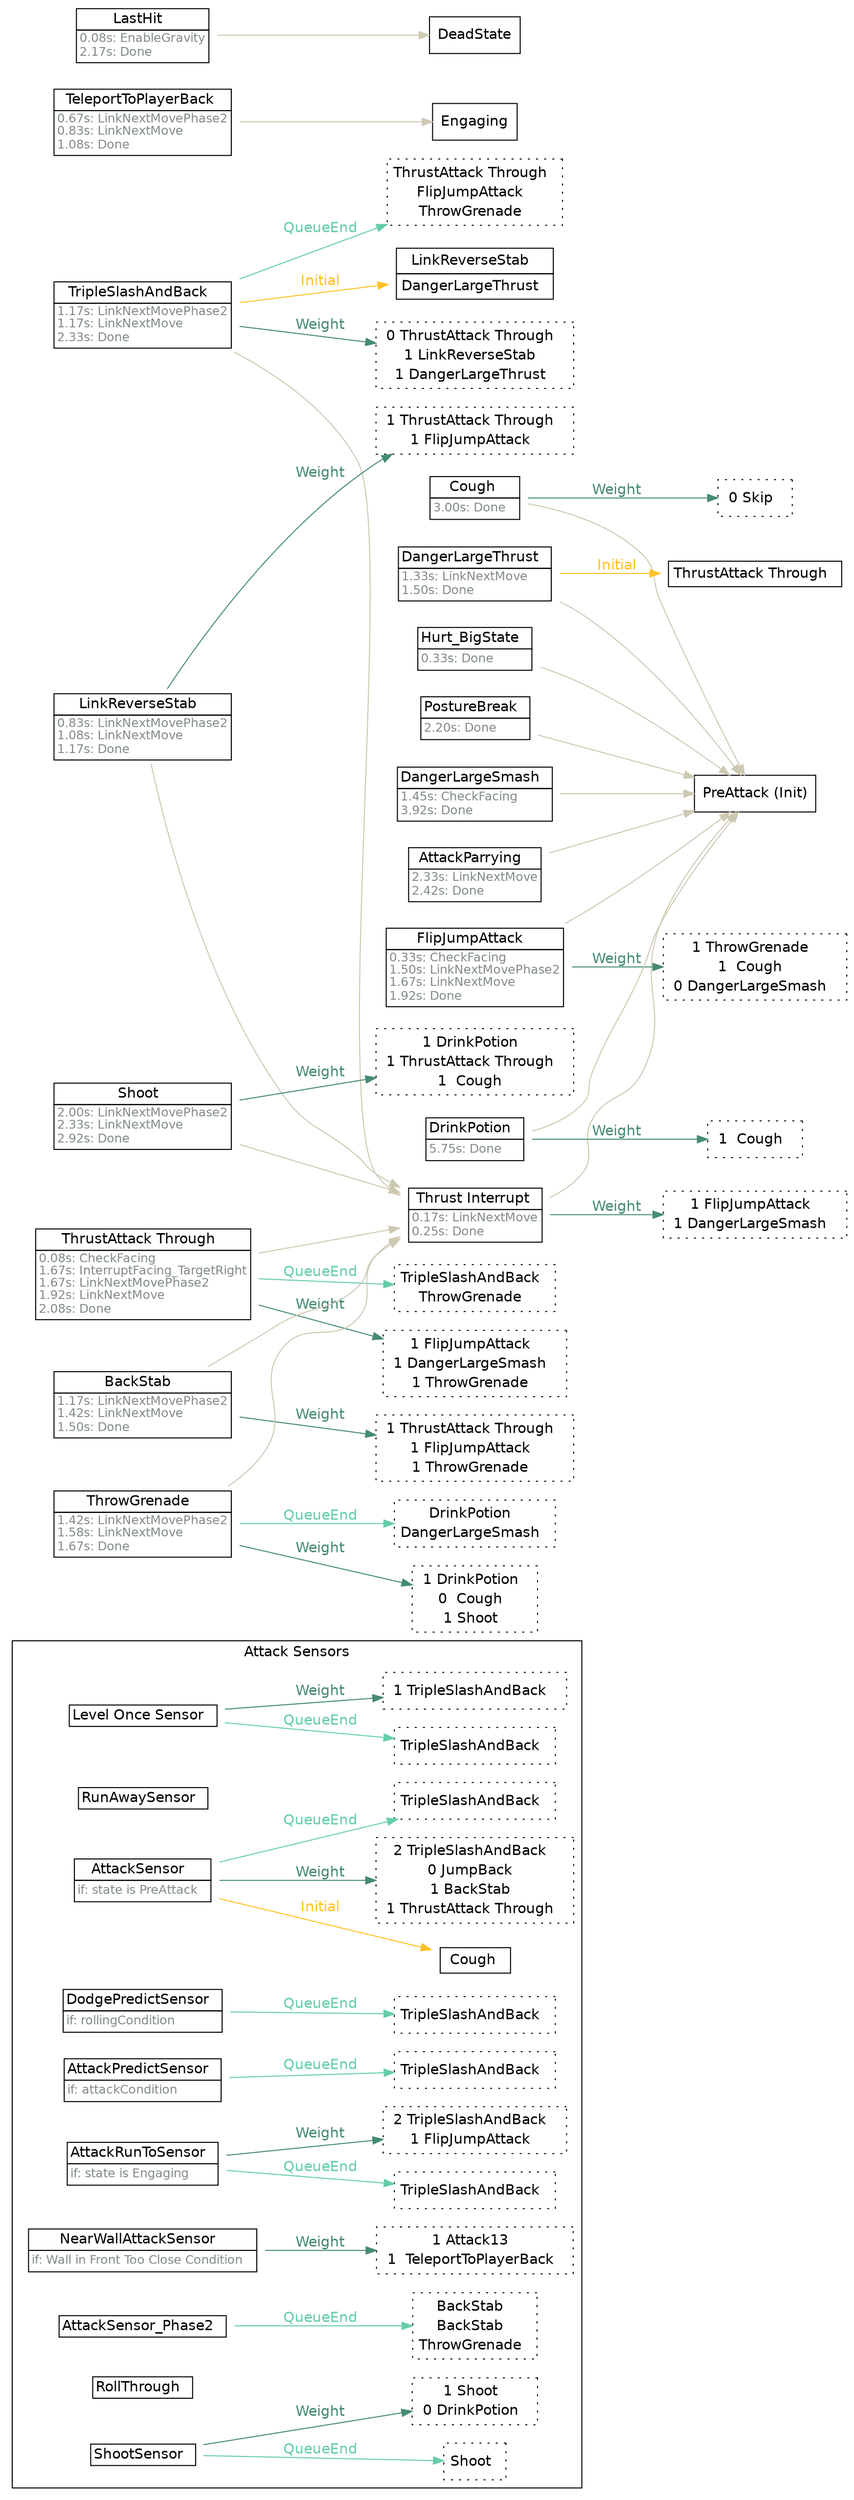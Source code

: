 strict digraph "Foo" {
	"rankdir"="LR";
	node ["shape"="box","fontname"="Helvetica"];
	edge ["fontname"="Helvetica"];
	subgraph "cluster_attacksensors" {
		"rank"="sink";
		"label"="Attack Sensors";
		"fontname"="Helvetica";
		"Level Once Sensor" ["shape"="plaintext","label"=<<TABLE border="0" cellspacing="0" cellborder="1" cellpadding="2"><TR><TD>Level Once Sensor  </TD></TR></TABLE>>]
		"Level Once Sensor_linked" ["shape"="box","style"="dotted","label"=<<TABLE border="0" cellspacing="0" cellborder="0" cellpadding="2"><TR><TD>TripleSlashAndBack  </TD></TR></TABLE>>,"margin"="0.05"]
		"Level Once Sensor" -> "Level Once Sensor_linked"  ["label"="QueueEnd","color"="aquamarine3","fontcolor"="aquamarine3"]
		"Level Once Sensor_weight" ["shape"="box","style"="dotted","label"=<<TABLE border="0" cellspacing="0" cellborder="0" cellpadding="2"><TR><TD>1 TripleSlashAndBack  </TD></TR></TABLE>>]
		"Level Once Sensor" -> "Level Once Sensor_weight"  ["label"="Weight","color"="aquamarine4","fontcolor"="aquamarine4"]
		"RunAwaySensor" ["shape"="plaintext","label"=<<TABLE border="0" cellspacing="0" cellborder="1" cellpadding="2"><TR><TD>RunAwaySensor  </TD></TR></TABLE>>]
		"AttackSensor" ["shape"="plaintext","label"=<<TABLE border="0" cellspacing="0" cellborder="1" cellpadding="2"><TR><TD>AttackSensor  </TD></TR><TR><TD align="left" balign="left"><FONT point-size="12" color="azure4">if: state is PreAttack</FONT>  </TD></TR></TABLE>>]
		"AttackSensor_linked" ["shape"="box","style"="dotted","label"=<<TABLE border="0" cellspacing="0" cellborder="0" cellpadding="2"><TR><TD>TripleSlashAndBack  </TD></TR></TABLE>>,"margin"="0.05"]
		"AttackSensor" -> "AttackSensor_linked"  ["label"="QueueEnd","color"="aquamarine3","fontcolor"="aquamarine3"]
		"AttackSensor_mustuse" ["shape"="plaintext","label"=<<TABLE border="0" cellspacing="0" cellborder="1" cellpadding="4"><TR><TD> Cough  </TD></TR></TABLE>>]
		"AttackSensor" -> "AttackSensor_mustuse"  ["label"="Initial","color"="goldenrod1","fontcolor"="goldenrod1"]
		"AttackSensor_weight" ["shape"="box","style"="dotted","label"=<<TABLE border="0" cellspacing="0" cellborder="0" cellpadding="2"><TR><TD>2 TripleSlashAndBack  </TD></TR><TR><TD>0 JumpBack  </TD></TR><TR><TD>1 BackStab  </TD></TR><TR><TD>1 ThrustAttack Through  </TD></TR></TABLE>>]
		"AttackSensor" -> "AttackSensor_weight"  ["label"="Weight","color"="aquamarine4","fontcolor"="aquamarine4"]
		"DodgePredictSensor" ["shape"="plaintext","label"=<<TABLE border="0" cellspacing="0" cellborder="1" cellpadding="2"><TR><TD>DodgePredictSensor  </TD></TR><TR><TD align="left" balign="left"><FONT point-size="12" color="azure4">if: rollingCondition</FONT>  </TD></TR></TABLE>>]
		"DodgePredictSensor_linked" ["shape"="box","style"="dotted","label"=<<TABLE border="0" cellspacing="0" cellborder="0" cellpadding="2"><TR><TD>TripleSlashAndBack  </TD></TR></TABLE>>,"margin"="0.05"]
		"DodgePredictSensor" -> "DodgePredictSensor_linked"  ["label"="QueueEnd","color"="aquamarine3","fontcolor"="aquamarine3"]
		"AttackPredictSensor" ["shape"="plaintext","label"=<<TABLE border="0" cellspacing="0" cellborder="1" cellpadding="2"><TR><TD>AttackPredictSensor  </TD></TR><TR><TD align="left" balign="left"><FONT point-size="12" color="azure4">if: attackCondition</FONT>  </TD></TR></TABLE>>]
		"AttackPredictSensor_linked" ["shape"="box","style"="dotted","label"=<<TABLE border="0" cellspacing="0" cellborder="0" cellpadding="2"><TR><TD>TripleSlashAndBack  </TD></TR></TABLE>>,"margin"="0.05"]
		"AttackPredictSensor" -> "AttackPredictSensor_linked"  ["label"="QueueEnd","color"="aquamarine3","fontcolor"="aquamarine3"]
		"AttackRunToSensor" ["shape"="plaintext","label"=<<TABLE border="0" cellspacing="0" cellborder="1" cellpadding="2"><TR><TD>AttackRunToSensor  </TD></TR><TR><TD align="left" balign="left"><FONT point-size="12" color="azure4">if: state is Engaging</FONT>  </TD></TR></TABLE>>]
		"AttackRunToSensor_linked" ["shape"="box","style"="dotted","label"=<<TABLE border="0" cellspacing="0" cellborder="0" cellpadding="2"><TR><TD>TripleSlashAndBack  </TD></TR></TABLE>>,"margin"="0.05"]
		"AttackRunToSensor" -> "AttackRunToSensor_linked"  ["label"="QueueEnd","color"="aquamarine3","fontcolor"="aquamarine3"]
		"AttackRunToSensor_weight" ["shape"="box","style"="dotted","label"=<<TABLE border="0" cellspacing="0" cellborder="0" cellpadding="2"><TR><TD>2 TripleSlashAndBack  </TD></TR><TR><TD>1 FlipJumpAttack  </TD></TR></TABLE>>]
		"AttackRunToSensor" -> "AttackRunToSensor_weight"  ["label"="Weight","color"="aquamarine4","fontcolor"="aquamarine4"]
		"NearWallAttackSensor" ["shape"="plaintext","label"=<<TABLE border="0" cellspacing="0" cellborder="1" cellpadding="2"><TR><TD>NearWallAttackSensor  </TD></TR><TR><TD align="left" balign="left"><FONT point-size="12" color="azure4">if: Wall in Front Too Close Condition</FONT>  </TD></TR></TABLE>>]
		"NearWallAttackSensor_weight" ["shape"="box","style"="dotted","label"=<<TABLE border="0" cellspacing="0" cellborder="0" cellpadding="2"><TR><TD>1 Attack13  </TD></TR><TR><TD>1  TeleportToPlayerBack  </TD></TR></TABLE>>]
		"NearWallAttackSensor" -> "NearWallAttackSensor_weight"  ["label"="Weight","color"="aquamarine4","fontcolor"="aquamarine4"]
		"AttackSensor_Phase2" ["shape"="plaintext","label"=<<TABLE border="0" cellspacing="0" cellborder="1" cellpadding="2"><TR><TD>AttackSensor_Phase2  </TD></TR></TABLE>>]
		"AttackSensor_Phase2_linked" ["shape"="box","style"="dotted","label"=<<TABLE border="0" cellspacing="0" cellborder="0" cellpadding="2"><TR><TD>BackStab  </TD></TR><TR><TD>BackStab  </TD></TR><TR><TD>ThrowGrenade  </TD></TR></TABLE>>,"margin"="0.05"]
		"AttackSensor_Phase2" -> "AttackSensor_Phase2_linked"  ["label"="QueueEnd","color"="aquamarine3","fontcolor"="aquamarine3"]
		"RollThrough" ["shape"="plaintext","label"=<<TABLE border="0" cellspacing="0" cellborder="1" cellpadding="2"><TR><TD>RollThrough  </TD></TR></TABLE>>]
		"ShootSensor" ["shape"="plaintext","label"=<<TABLE border="0" cellspacing="0" cellborder="1" cellpadding="2"><TR><TD>ShootSensor  </TD></TR></TABLE>>]
		"ShootSensor_linked" ["shape"="box","style"="dotted","label"=<<TABLE border="0" cellspacing="0" cellborder="0" cellpadding="2"><TR><TD>Shoot  </TD></TR></TABLE>>,"margin"="0.05"]
		"ShootSensor" -> "ShootSensor_linked"  ["label"="QueueEnd","color"="aquamarine3","fontcolor"="aquamarine3"]
		"ShootSensor_weight" ["shape"="box","style"="dotted","label"=<<TABLE border="0" cellspacing="0" cellborder="0" cellpadding="2"><TR><TD>1 Shoot  </TD></TR><TR><TD>0 DrinkPotion  </TD></TR></TABLE>>]
		"ShootSensor" -> "ShootSensor_weight"  ["label"="Weight","color"="aquamarine4","fontcolor"="aquamarine4"]
	}
	
	"TripleSlashAndBack" -> " Thrust Interrupt"  ["color"="cornsilk3","fontcolor"="cornsilk3"]
	"TripleSlashAndBack_linked" ["shape"="box","style"="dotted","label"=<<TABLE border="0" cellspacing="0" cellborder="0" cellpadding="2"><TR><TD>ThrustAttack Through  </TD></TR><TR><TD>FlipJumpAttack  </TD></TR><TR><TD>ThrowGrenade  </TD></TR></TABLE>>,"margin"="0.05"]
	"TripleSlashAndBack" -> "TripleSlashAndBack_linked"  ["label"="QueueEnd","color"="aquamarine3","fontcolor"="aquamarine3"]
	"TripleSlashAndBack_mustuse" ["shape"="plaintext","label"=<<TABLE border="0" cellspacing="0" cellborder="1" cellpadding="4"><TR><TD>LinkReverseStab  </TD></TR><TR><TD>DangerLargeThrust  </TD></TR></TABLE>>]
	"TripleSlashAndBack" -> "TripleSlashAndBack_mustuse"  ["label"="Initial","color"="goldenrod1","fontcolor"="goldenrod1"]
	"TripleSlashAndBack_weight" ["shape"="box","style"="dotted","label"=<<TABLE border="0" cellspacing="0" cellborder="0" cellpadding="2"><TR><TD>0 ThrustAttack Through  </TD></TR><TR><TD>1 LinkReverseStab  </TD></TR><TR><TD>1 DangerLargeThrust  </TD></TR></TABLE>>]
	"TripleSlashAndBack" -> "TripleSlashAndBack_weight"  ["label"="Weight","color"="aquamarine4","fontcolor"="aquamarine4"]
	"TripleSlashAndBack" ["shape"="plaintext","label"=<<TABLE border="0" cellspacing="0" cellborder="1" cellpadding="2"><TR><TD>TripleSlashAndBack  </TD></TR><TR><TD align="left" balign="left"><FONT point-size="12" color="azure4">1.17s: LinkNextMovePhase2<br/>1.17s: LinkNextMove<br/>2.33s: Done</FONT>  </TD></TR></TABLE>>]
	" Cough" -> "PreAttack"  ["color"="cornsilk3","fontcolor"="cornsilk3"]
	" Cough_weight" ["shape"="box","style"="dotted","label"=<<TABLE border="0" cellspacing="0" cellborder="0" cellpadding="2"><TR><TD>0 Skip  </TD></TR></TABLE>>]
	" Cough" -> " Cough_weight"  ["label"="Weight","color"="aquamarine4","fontcolor"="aquamarine4"]
	" Cough" ["shape"="plaintext","label"=<<TABLE border="0" cellspacing="0" cellborder="1" cellpadding="2"><TR><TD> Cough  </TD></TR><TR><TD align="left" balign="left"><FONT point-size="12" color="azure4">3.00s: Done</FONT>  </TD></TR></TABLE>>]
	" Thrust Interrupt" -> "PreAttack"  ["color"="cornsilk3","fontcolor"="cornsilk3"]
	" Thrust Interrupt_weight" ["shape"="box","style"="dotted","label"=<<TABLE border="0" cellspacing="0" cellborder="0" cellpadding="2"><TR><TD>1 FlipJumpAttack  </TD></TR><TR><TD>1 DangerLargeSmash  </TD></TR></TABLE>>]
	" Thrust Interrupt" -> " Thrust Interrupt_weight"  ["label"="Weight","color"="aquamarine4","fontcolor"="aquamarine4"]
	" Thrust Interrupt" ["shape"="plaintext","label"=<<TABLE border="0" cellspacing="0" cellborder="1" cellpadding="2"><TR><TD> Thrust Interrupt  </TD></TR><TR><TD align="left" balign="left"><FONT point-size="12" color="azure4">0.17s: LinkNextMove<br/>0.25s: Done</FONT>  </TD></TR></TABLE>>]
	"DangerLargeThrust" -> "PreAttack"  ["color"="cornsilk3","fontcolor"="cornsilk3"]
	"DangerLargeThrust_mustuse" ["shape"="plaintext","label"=<<TABLE border="0" cellspacing="0" cellborder="1" cellpadding="4"><TR><TD>ThrustAttack Through  </TD></TR></TABLE>>]
	"DangerLargeThrust" -> "DangerLargeThrust_mustuse"  ["label"="Initial","color"="goldenrod1","fontcolor"="goldenrod1"]
	"DangerLargeThrust" ["shape"="plaintext","label"=<<TABLE border="0" cellspacing="0" cellborder="1" cellpadding="2"><TR><TD>DangerLargeThrust  </TD></TR><TR><TD align="left" balign="left"><FONT point-size="12" color="azure4">1.33s: LinkNextMove<br/>1.50s: Done</FONT>  </TD></TR></TABLE>>]
	"LinkReverseStab" -> " Thrust Interrupt"  ["color"="cornsilk3","fontcolor"="cornsilk3"]
	"LinkReverseStab_weight" ["shape"="box","style"="dotted","label"=<<TABLE border="0" cellspacing="0" cellborder="0" cellpadding="2"><TR><TD>1 ThrustAttack Through  </TD></TR><TR><TD>1 FlipJumpAttack  </TD></TR></TABLE>>]
	"LinkReverseStab" -> "LinkReverseStab_weight"  ["label"="Weight","color"="aquamarine4","fontcolor"="aquamarine4"]
	"LinkReverseStab" ["shape"="plaintext","label"=<<TABLE border="0" cellspacing="0" cellborder="1" cellpadding="2"><TR><TD>LinkReverseStab  </TD></TR><TR><TD align="left" balign="left"><FONT point-size="12" color="azure4">0.83s: LinkNextMovePhase2<br/>1.08s: LinkNextMove<br/>1.17s: Done</FONT>  </TD></TR></TABLE>>]
	"Shoot" -> " Thrust Interrupt"  ["color"="cornsilk3","fontcolor"="cornsilk3"]
	"Shoot_weight" ["shape"="box","style"="dotted","label"=<<TABLE border="0" cellspacing="0" cellborder="0" cellpadding="2"><TR><TD>1 DrinkPotion  </TD></TR><TR><TD>1 ThrustAttack Through  </TD></TR><TR><TD>1  Cough  </TD></TR></TABLE>>]
	"Shoot" -> "Shoot_weight"  ["label"="Weight","color"="aquamarine4","fontcolor"="aquamarine4"]
	"Shoot" ["shape"="plaintext","label"=<<TABLE border="0" cellspacing="0" cellborder="1" cellpadding="2"><TR><TD>Shoot  </TD></TR><TR><TD align="left" balign="left"><FONT point-size="12" color="azure4">2.00s: LinkNextMovePhase2<br/>2.33s: LinkNextMove<br/>2.92s: Done</FONT>  </TD></TR></TABLE>>]
	"ThrustAttack Through" -> " Thrust Interrupt"  ["color"="cornsilk3","fontcolor"="cornsilk3"]
	"ThrustAttack Through_linked" ["shape"="box","style"="dotted","label"=<<TABLE border="0" cellspacing="0" cellborder="0" cellpadding="2"><TR><TD>TripleSlashAndBack  </TD></TR><TR><TD>ThrowGrenade  </TD></TR></TABLE>>,"margin"="0.05"]
	"ThrustAttack Through" -> "ThrustAttack Through_linked"  ["label"="QueueEnd","color"="aquamarine3","fontcolor"="aquamarine3"]
	"ThrustAttack Through_weight" ["shape"="box","style"="dotted","label"=<<TABLE border="0" cellspacing="0" cellborder="0" cellpadding="2"><TR><TD>1 FlipJumpAttack  </TD></TR><TR><TD>1 DangerLargeSmash  </TD></TR><TR><TD>1 ThrowGrenade  </TD></TR></TABLE>>]
	"ThrustAttack Through" -> "ThrustAttack Through_weight"  ["label"="Weight","color"="aquamarine4","fontcolor"="aquamarine4"]
	"ThrustAttack Through" ["shape"="plaintext","label"=<<TABLE border="0" cellspacing="0" cellborder="1" cellpadding="2"><TR><TD>ThrustAttack Through  </TD></TR><TR><TD align="left" balign="left"><FONT point-size="12" color="azure4">0.08s: CheckFacing<br/>1.67s: InterruptFacing_TargetRight<br/>1.67s: LinkNextMovePhase2<br/>1.92s: LinkNextMove<br/>2.08s: Done</FONT>  </TD></TR></TABLE>>]
	"FlipJumpAttack" -> "PreAttack"  ["color"="cornsilk3","fontcolor"="cornsilk3"]
	"FlipJumpAttack_weight" ["shape"="box","style"="dotted","label"=<<TABLE border="0" cellspacing="0" cellborder="0" cellpadding="2"><TR><TD>1 ThrowGrenade  </TD></TR><TR><TD>1  Cough  </TD></TR><TR><TD>0 DangerLargeSmash  </TD></TR></TABLE>>]
	"FlipJumpAttack" -> "FlipJumpAttack_weight"  ["label"="Weight","color"="aquamarine4","fontcolor"="aquamarine4"]
	"FlipJumpAttack" ["shape"="plaintext","label"=<<TABLE border="0" cellspacing="0" cellborder="1" cellpadding="2"><TR><TD>FlipJumpAttack  </TD></TR><TR><TD align="left" balign="left"><FONT point-size="12" color="azure4">0.33s: CheckFacing<br/>1.50s: LinkNextMovePhase2<br/>1.67s: LinkNextMove<br/>1.92s: Done</FONT>  </TD></TR></TABLE>>]
	"DangerLargeSmash" -> "PreAttack"  ["color"="cornsilk3","fontcolor"="cornsilk3"]
	"DangerLargeSmash" ["shape"="plaintext","label"=<<TABLE border="0" cellspacing="0" cellborder="1" cellpadding="2"><TR><TD>DangerLargeSmash  </TD></TR><TR><TD align="left" balign="left"><FONT point-size="12" color="azure4">1.45s: CheckFacing<br/>3.92s: Done</FONT>  </TD></TR></TABLE>>]
	"BackStab" -> " Thrust Interrupt"  ["color"="cornsilk3","fontcolor"="cornsilk3"]
	"BackStab_weight" ["shape"="box","style"="dotted","label"=<<TABLE border="0" cellspacing="0" cellborder="0" cellpadding="2"><TR><TD>1 ThrustAttack Through  </TD></TR><TR><TD>1 FlipJumpAttack  </TD></TR><TR><TD>1 ThrowGrenade  </TD></TR></TABLE>>]
	"BackStab" -> "BackStab_weight"  ["label"="Weight","color"="aquamarine4","fontcolor"="aquamarine4"]
	"BackStab" ["shape"="plaintext","label"=<<TABLE border="0" cellspacing="0" cellborder="1" cellpadding="2"><TR><TD>BackStab  </TD></TR><TR><TD align="left" balign="left"><FONT point-size="12" color="azure4">1.17s: LinkNextMovePhase2<br/>1.42s: LinkNextMove<br/>1.50s: Done</FONT>  </TD></TR></TABLE>>]
	"ThrowGrenade" -> " Thrust Interrupt"  ["color"="cornsilk3","fontcolor"="cornsilk3"]
	"ThrowGrenade_linked" ["shape"="box","style"="dotted","label"=<<TABLE border="0" cellspacing="0" cellborder="0" cellpadding="2"><TR><TD>DrinkPotion  </TD></TR><TR><TD>DangerLargeSmash  </TD></TR></TABLE>>,"margin"="0.05"]
	"ThrowGrenade" -> "ThrowGrenade_linked"  ["label"="QueueEnd","color"="aquamarine3","fontcolor"="aquamarine3"]
	"ThrowGrenade_weight" ["shape"="box","style"="dotted","label"=<<TABLE border="0" cellspacing="0" cellborder="0" cellpadding="2"><TR><TD>1 DrinkPotion  </TD></TR><TR><TD>0  Cough  </TD></TR><TR><TD>1 Shoot  </TD></TR></TABLE>>]
	"ThrowGrenade" -> "ThrowGrenade_weight"  ["label"="Weight","color"="aquamarine4","fontcolor"="aquamarine4"]
	"ThrowGrenade" ["shape"="plaintext","label"=<<TABLE border="0" cellspacing="0" cellborder="1" cellpadding="2"><TR><TD>ThrowGrenade  </TD></TR><TR><TD align="left" balign="left"><FONT point-size="12" color="azure4">1.42s: LinkNextMovePhase2<br/>1.58s: LinkNextMove<br/>1.67s: Done</FONT>  </TD></TR></TABLE>>]
	"DrinkPotion" -> "PreAttack"  ["color"="cornsilk3","fontcolor"="cornsilk3"]
	"DrinkPotion_weight" ["shape"="box","style"="dotted","label"=<<TABLE border="0" cellspacing="0" cellborder="0" cellpadding="2"><TR><TD>1  Cough  </TD></TR></TABLE>>]
	"DrinkPotion" -> "DrinkPotion_weight"  ["label"="Weight","color"="aquamarine4","fontcolor"="aquamarine4"]
	"DrinkPotion" ["shape"="plaintext","label"=<<TABLE border="0" cellspacing="0" cellborder="1" cellpadding="2"><TR><TD>DrinkPotion  </TD></TR><TR><TD align="left" balign="left"><FONT point-size="12" color="azure4">5.75s: Done</FONT>  </TD></TR></TABLE>>]
	" TeleportToPlayerBack" -> "Engaging"  ["color"="cornsilk3","fontcolor"="cornsilk3"]
	" TeleportToPlayerBack" ["shape"="plaintext","label"=<<TABLE border="0" cellspacing="0" cellborder="1" cellpadding="2"><TR><TD> TeleportToPlayerBack  </TD></TR><TR><TD align="left" balign="left"><FONT point-size="12" color="azure4">0.67s: LinkNextMovePhase2<br/>0.83s: LinkNextMove<br/>1.08s: Done</FONT>  </TD></TR></TABLE>>]
	"AttackParrying" -> "PreAttack"  ["color"="cornsilk3","fontcolor"="cornsilk3"]
	"AttackParrying" ["shape"="plaintext","label"=<<TABLE border="0" cellspacing="0" cellborder="1" cellpadding="2"><TR><TD>AttackParrying  </TD></TR><TR><TD align="left" balign="left"><FONT point-size="12" color="azure4">2.33s: LinkNextMove<br/>2.42s: Done</FONT>  </TD></TR></TABLE>>]
	"Hurt_BigState" -> "PreAttack"  ["color"="cornsilk3","fontcolor"="cornsilk3"]
	"Hurt_BigState" ["shape"="plaintext","label"=<<TABLE border="0" cellspacing="0" cellborder="1" cellpadding="2"><TR><TD>Hurt_BigState  </TD></TR><TR><TD align="left" balign="left"><FONT point-size="12" color="azure4">0.33s: Done</FONT>  </TD></TR></TABLE>>]
	"LastHit" -> "DeadState"  ["color"="cornsilk3","fontcolor"="cornsilk3"]
	"LastHit" ["shape"="plaintext","label"=<<TABLE border="0" cellspacing="0" cellborder="1" cellpadding="2"><TR><TD>LastHit  </TD></TR><TR><TD align="left" balign="left"><FONT point-size="12" color="azure4">0.08s: EnableGravity<br/>2.17s: Done</FONT>  </TD></TR></TABLE>>]
	"PostureBreak" -> "PreAttack"  ["color"="cornsilk3","fontcolor"="cornsilk3"]
	"PostureBreak" ["shape"="plaintext","label"=<<TABLE border="0" cellspacing="0" cellborder="1" cellpadding="2"><TR><TD>PostureBreak  </TD></TR><TR><TD align="left" balign="left"><FONT point-size="12" color="azure4">2.20s: Done</FONT>  </TD></TR></TABLE>>]
	"PreAttack" ["label"="PreAttack (Init)"]
}
